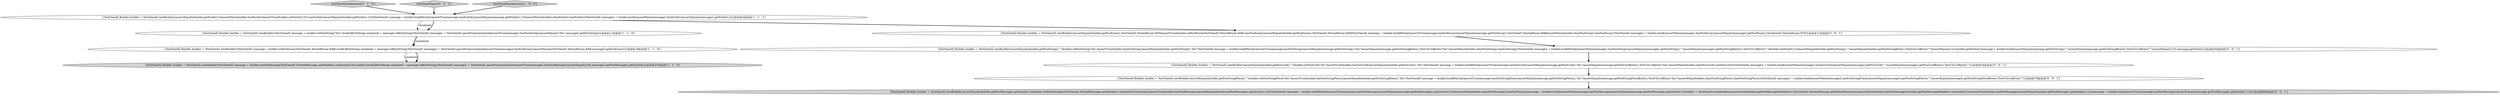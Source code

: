 digraph {
5 [style = filled, label = "testOneofSerialization['0', '1', '0']", fillcolor = lightgray, shape = diamond image = "AAA0AAABBB2BBB"];
11 [style = filled, label = "testOneofTypes['0', '0', '1']", fillcolor = lightgray, shape = diamond image = "AAA0AAABBB3BBB"];
3 [style = filled, label = "{TestOneof2.Builder builder = TestOneof2.newBuilder()assertEquals(builder.getFooInt(),0)assertFalse(builder.hasFooInt())assertTrue(builder.setFooInt(123).hasFooInt())assertEquals(builder.getFooInt(),123)TestOneof2 message = builder.buildPartial()assertTrue(message.hasFooInt())assertEquals(message.getFooInt(),123)assertFalse(builder.clearFooInt().hasFooInt())TestOneof2 message2 = builder.build()assertFalse(message2.hasFooInt())assertEquals(message2.getFooInt(),0)}@@@3@@@['1', '1', '1']", fillcolor = white, shape = ellipse image = "AAA0AAABBB1BBB"];
7 [style = filled, label = "{TestOneof2.Builder builder = TestOneof2.newBuilder()assertEquals(builder.getFooCord(),\"\")builder.setFooCord(\"foo\")assertTrue(builder.hasFooCord())assertEquals(builder.getFooCord(),\"foo\")TestOneof2 message = builder.buildPartial()assertTrue(message.hasFooCord())assertEquals(message.getFooCord(),\"foo\")assertEquals(message.getFooCordBytes(),TestUtil.toBytes(\"foo\"))assertFalse(builder.clearFooCord().hasFooCord())TestOneof2 message2 = builder.build()assertFalse(message2.hasFooCord())assertEquals(message2.getFooCord(),\"\")assertEquals(message2.getFooCordBytes(),TestUtil.toBytes(\"\"))}@@@54@@@['0', '0', '1']", fillcolor = white, shape = ellipse image = "AAA0AAABBB3BBB"];
6 [style = filled, label = "{TestOneof2.Builder builder = TestOneof2.newBuilder()assertEquals(builder.getFooString(),\"\")builder.setFooString(\"foo\")assertTrue(builder.hasFooString())assertEquals(builder.getFooString(),\"foo\")TestOneof2 message = builder.buildPartial()assertTrue(message.hasFooString())assertEquals(message.getFooString(),\"foo\")assertEquals(message.getFooStringBytes(),TestUtil.toBytes(\"foo\"))assertFalse(builder.clearFooString().hasFooString())TestOneof2 message2 = builder.buildPartial()assertFalse(message2.hasFooString())assertEquals(message2.getFooString(),\"\")assertEquals(message2.getFooStringBytes(),TestUtil.toBytes(\"\"))builder.setFooInt(123)assertEquals(builder.getFooString(),\"\")assertEquals(builder.getFooStringBytes(),TestUtil.toBytes(\"\"))assertEquals(123,builder.getFooInt())message = builder.build()assertEquals(message.getFooString(),\"\")assertEquals(message.getFooStringBytes(),TestUtil.toBytes(\"\"))assertEquals(123,message.getFooInt())}@@@30@@@['0', '0', '1']", fillcolor = white, shape = ellipse image = "AAA0AAABBB3BBB"];
0 [style = filled, label = "{TestOneof2.Builder builder = TestOneof2.newBuilder()TestOneof2 message = builder.setFooString(\"foo\").build()ByteString serialized = message.toByteString()TestOneof2 message2 = TestOneof2.parseFrom(serialized)assertTrue(message2.hasFooString())assertEquals(\"foo\",message2.getFooString())}@@@11@@@['1', '1', '0']", fillcolor = white, shape = ellipse image = "AAA0AAABBB1BBB"];
10 [style = filled, label = "{TestOneof2.Builder builder = TestOneof2.newBuilder()assertEquals(builder.getFooEnum(),TestOneof2.NestedEnum.FOO)assertTrue(builder.setFooEnum(TestOneof2.NestedEnum.BAR).hasFooEnum())assertEquals(builder.getFooEnum(),TestOneof2.NestedEnum.BAR)TestOneof2 message = builder.buildPartial()assertTrue(message.hasFooEnum())assertEquals(message.getFooEnum(),TestOneof2.NestedEnum.BAR)assertFalse(builder.clearFooEnum().hasFooEnum())TestOneof2 message2 = builder.build()assertFalse(message2.hasFooEnum())assertEquals(message2.getFooEnum(),TestOneof2.NestedEnum.FOO)}@@@17@@@['0', '0', '1']", fillcolor = white, shape = ellipse image = "AAA0AAABBB3BBB"];
9 [style = filled, label = "{TestOneof2.Builder builder = TestOneof2.newBuilder()assertEquals(builder.getFooMessage().getQuxInt(),0)builder.setFooMessage(TestOneof2.NestedMessage.newBuilder().setQuxInt(234).build())assertTrue(builder.hasFooMessage())assertEquals(builder.getFooMessage().getQuxInt(),234)TestOneof2 message = builder.buildPartial()assertTrue(message.hasFooMessage())assertEquals(message.getFooMessage().getQuxInt(),234)assertFalse(builder.clearFooMessage().hasFooString())message = builder.build()assertFalse(message.hasFooMessage())assertEquals(message.getFooMessage().getQuxInt(),0)builder = TestOneof2.newBuilder()assertSame(builder.getFooMessageOrBuilder(),TestOneof2.NestedMessage.getDefaultInstance())assertFalse(builder.hasFooMessage())builder.getFooMessageBuilder().setQuxInt(123)assertTrue(builder.hasFooMessage())assertEquals(builder.getFooMessage().getQuxInt(),123)message = builder.build()assertTrue(message.hasFooMessage())assertEquals(message.getFooMessage().getQuxInt(),123)}@@@86@@@['0', '0', '1']", fillcolor = lightgray, shape = ellipse image = "AAA0AAABBB3BBB"];
1 [style = filled, label = "{TestOneof2.Builder builder = TestOneof2.newBuilder()TestOneof2 message = builder.setFooMessage(TestOneof2.NestedMessage.newBuilder().setQuxInt(234).build()).build()ByteString serialized = message.toByteString()TestOneof2 message2 = TestOneof2.parseFrom(serialized)assertTrue(message2.hasFooMessage())assertEquals(234,message2.getFooMessage().getQuxInt())}@@@27@@@['1', '1', '0']", fillcolor = lightgray, shape = ellipse image = "AAA0AAABBB1BBB"];
2 [style = filled, label = "testOneofSerialization['1', '0', '0']", fillcolor = lightgray, shape = diamond image = "AAA0AAABBB1BBB"];
4 [style = filled, label = "{TestOneof2.Builder builder = TestOneof2.newBuilder()TestOneof2 message = builder.setFooEnum(TestOneof2.NestedEnum.BAR).build()ByteString serialized = message.toByteString()TestOneof2 message2 = TestOneof2.parseFrom(serialized)assertTrue(message2.hasFooEnum())assertEquals(TestOneof2.NestedEnum.BAR,message2.getFooEnum())}@@@19@@@['1', '1', '0']", fillcolor = white, shape = ellipse image = "AAA0AAABBB1BBB"];
8 [style = filled, label = "{TestOneof2.Builder builder = TestOneof2.newBuilder()assertEquals(builder.getFooStringPiece(),\"\")builder.setFooStringPiece(\"foo\")assertTrue(builder.hasFooStringPiece())assertEquals(builder.getFooStringPiece(),\"foo\")TestOneof2 message = builder.buildPartial()assertTrue(message.hasFooStringPiece())assertEquals(message.getFooStringPiece(),\"foo\")assertEquals(message.getFooStringPieceBytes(),TestUtil.toBytes(\"foo\"))assertFalse(builder.clearFooStringPiece().hasFooStringPiece())TestOneof2 message2 = builder.build()assertFalse(message2.hasFooStringPiece())assertEquals(message2.getFooStringPiece(),\"\")assertEquals(message2.getFooStringPieceBytes(),TestUtil.toBytes(\"\"))}@@@70@@@['0', '0', '1']", fillcolor = white, shape = ellipse image = "AAA0AAABBB3BBB"];
11->3 [style = bold, label=""];
3->10 [style = bold, label=""];
5->3 [style = bold, label=""];
4->1 [style = solid, label="serialized"];
6->7 [style = bold, label=""];
0->4 [style = bold, label=""];
7->8 [style = bold, label=""];
8->9 [style = bold, label=""];
3->0 [style = solid, label="serialized"];
10->6 [style = bold, label=""];
3->0 [style = bold, label=""];
4->1 [style = bold, label=""];
0->4 [style = solid, label="serialized"];
2->3 [style = bold, label=""];
}
